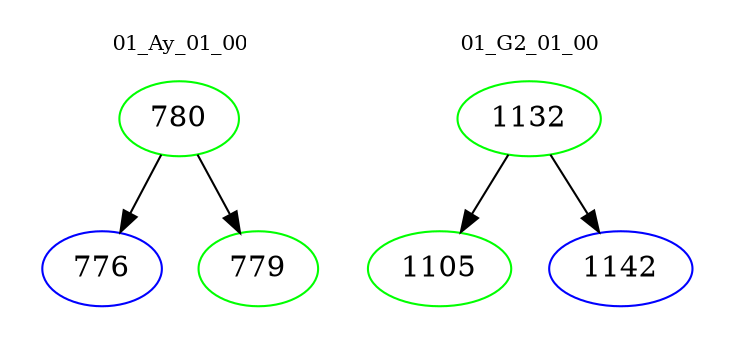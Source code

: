 digraph{
subgraph cluster_0 {
color = white
label = "01_Ay_01_00";
fontsize=10;
T0_780 [label="780", color="green"]
T0_780 -> T0_776 [color="black"]
T0_776 [label="776", color="blue"]
T0_780 -> T0_779 [color="black"]
T0_779 [label="779", color="green"]
}
subgraph cluster_1 {
color = white
label = "01_G2_01_00";
fontsize=10;
T1_1132 [label="1132", color="green"]
T1_1132 -> T1_1105 [color="black"]
T1_1105 [label="1105", color="green"]
T1_1132 -> T1_1142 [color="black"]
T1_1142 [label="1142", color="blue"]
}
}
